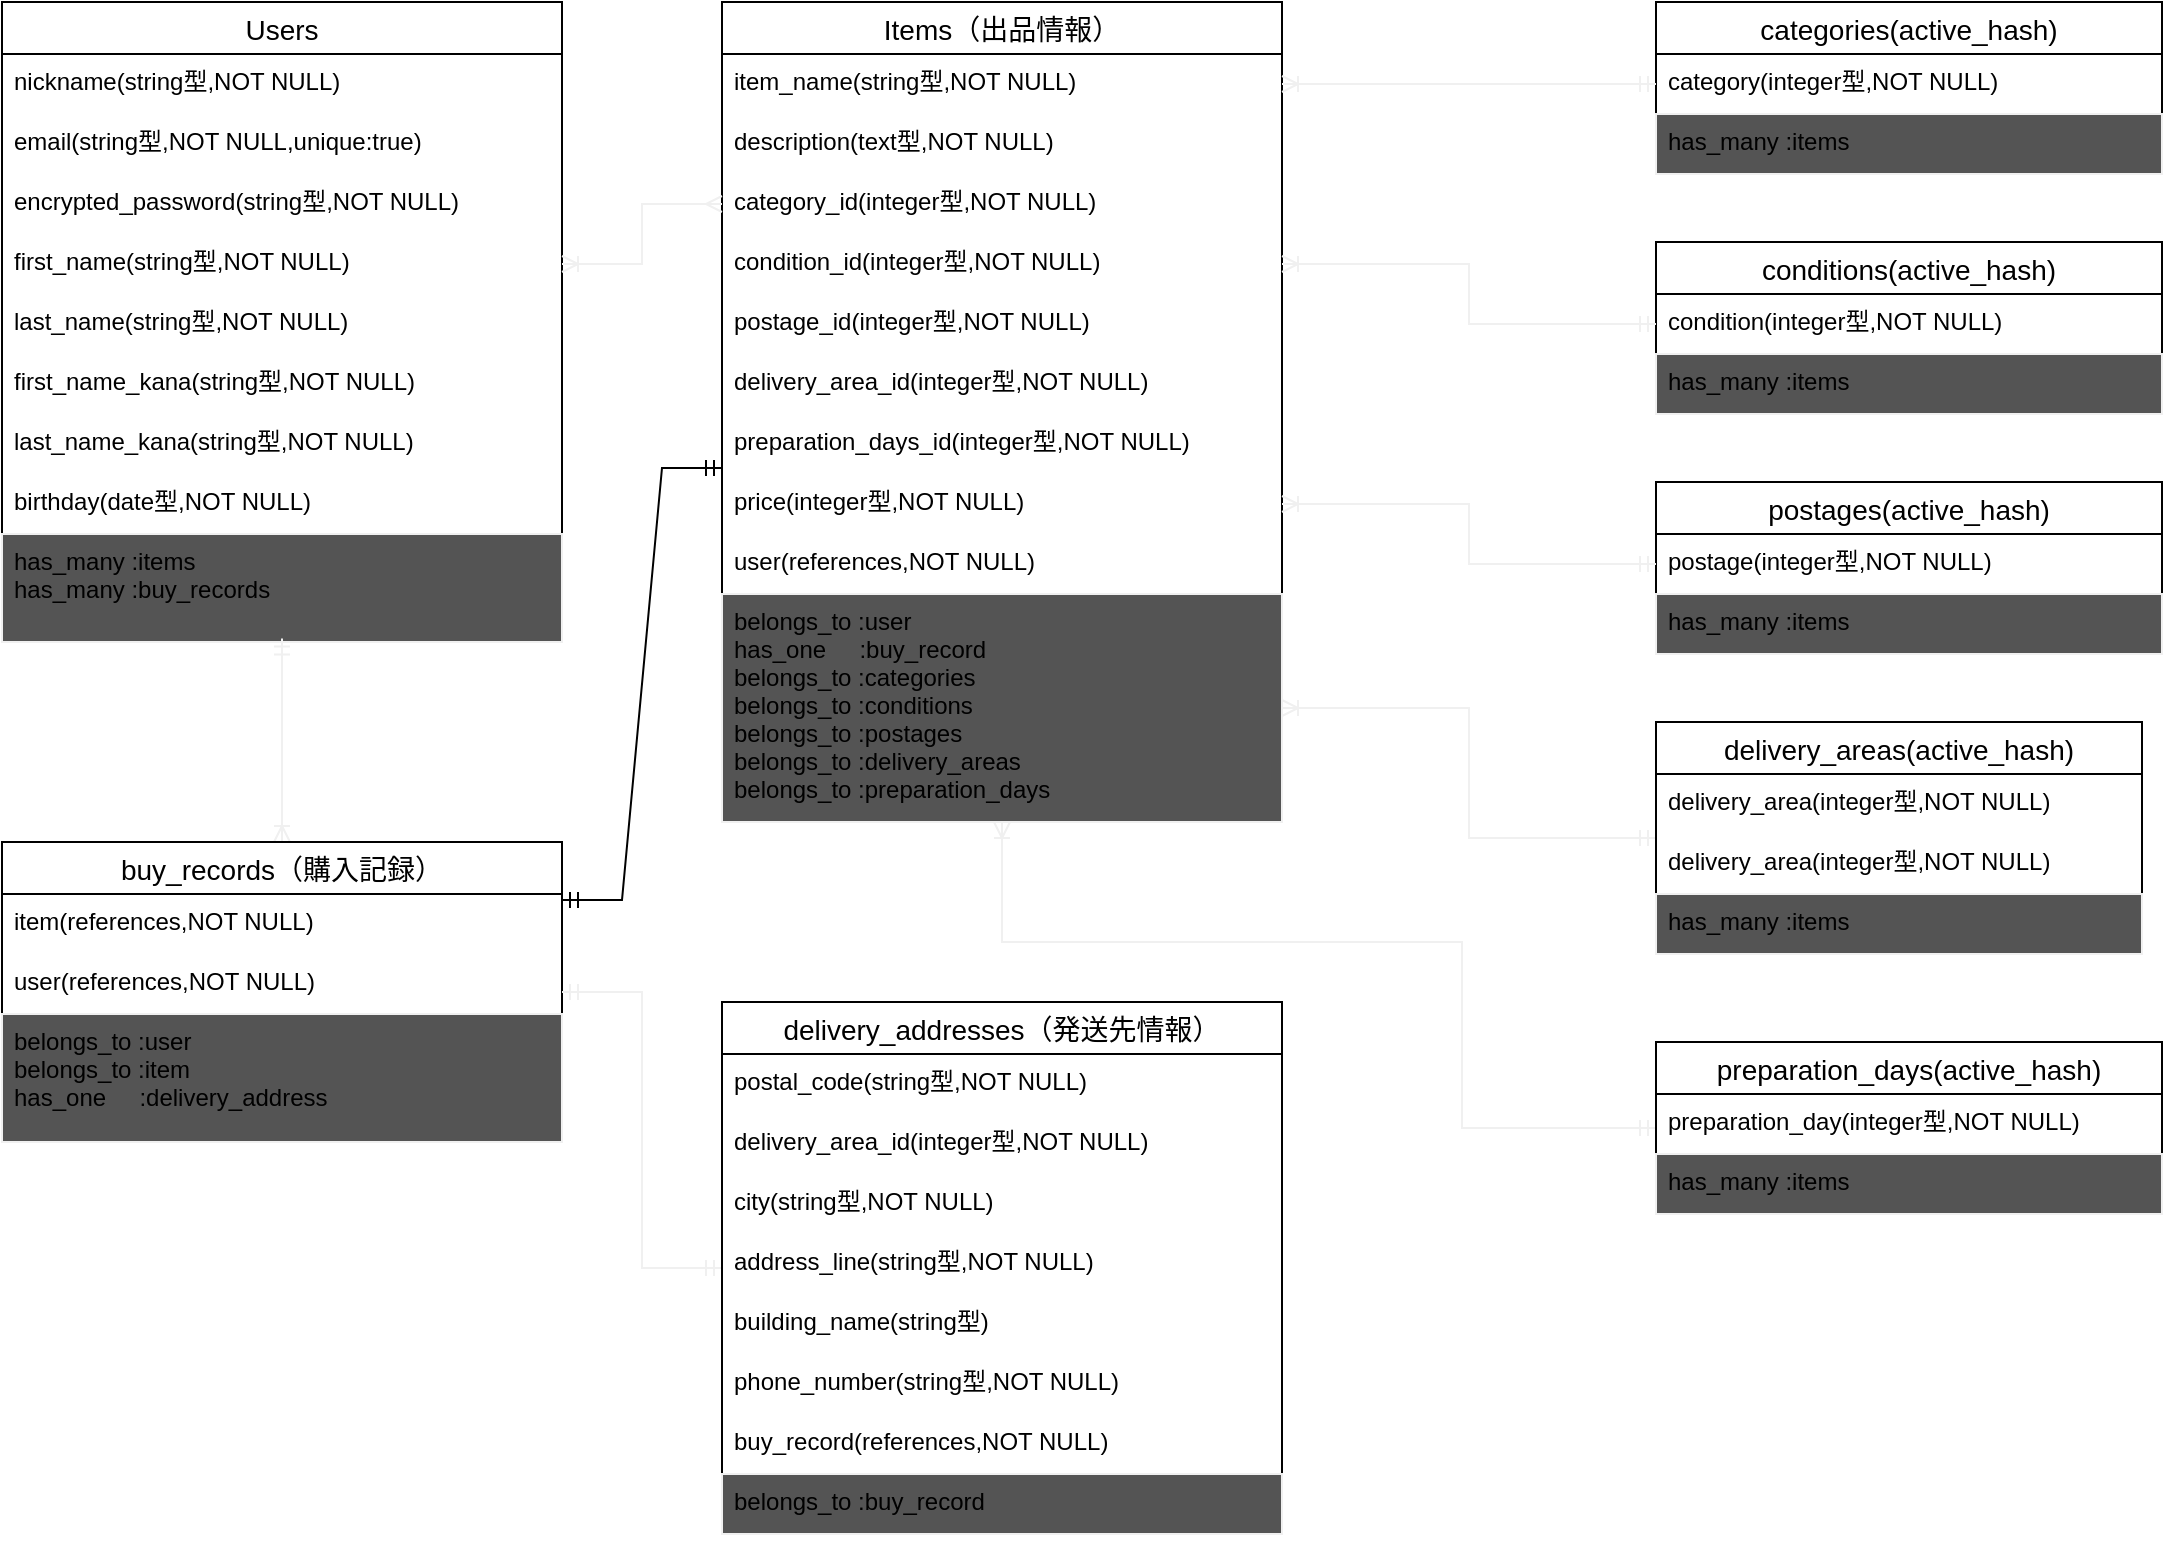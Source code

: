 <mxfile>
    <diagram id="bUGXnGNIzC61SLatIItR" name="ページ1">
        <mxGraphModel dx="1485" dy="761" grid="1" gridSize="10" guides="1" tooltips="1" connect="1" arrows="1" fold="1" page="1" pageScale="1" pageWidth="827" pageHeight="1169" math="0" shadow="0">
            <root>
                <mxCell id="0"/>
                <mxCell id="1" parent="0"/>
                <mxCell id="15" value="Users" style="swimlane;fontStyle=0;childLayout=stackLayout;horizontal=1;startSize=26;horizontalStack=0;resizeParent=1;resizeParentMax=0;resizeLast=0;collapsible=1;marginBottom=0;align=center;fontSize=14;" parent="1" vertex="1">
                    <mxGeometry width="280" height="320" as="geometry"/>
                </mxCell>
                <mxCell id="16" value="nickname(string型,NOT NULL)" style="text;strokeColor=none;fillColor=none;spacingLeft=4;spacingRight=4;overflow=hidden;rotatable=0;points=[[0,0.5],[1,0.5]];portConstraint=eastwest;fontSize=12;" parent="15" vertex="1">
                    <mxGeometry y="26" width="280" height="30" as="geometry"/>
                </mxCell>
                <mxCell id="17" value="email(string型,NOT NULL,unique:true)" style="text;strokeColor=none;fillColor=none;spacingLeft=4;spacingRight=4;overflow=hidden;rotatable=0;points=[[0,0.5],[1,0.5]];portConstraint=eastwest;fontSize=12;" parent="15" vertex="1">
                    <mxGeometry y="56" width="280" height="30" as="geometry"/>
                </mxCell>
                <mxCell id="18" value="encrypted_password(string型,NOT NULL)" style="text;strokeColor=none;fillColor=none;spacingLeft=4;spacingRight=4;overflow=hidden;rotatable=0;points=[[0,0.5],[1,0.5]];portConstraint=eastwest;fontSize=12;" parent="15" vertex="1">
                    <mxGeometry y="86" width="280" height="30" as="geometry"/>
                </mxCell>
                <mxCell id="19" value="first_name(string型,NOT NULL)" style="text;strokeColor=none;fillColor=none;spacingLeft=4;spacingRight=4;overflow=hidden;rotatable=0;points=[[0,0.5],[1,0.5]];portConstraint=eastwest;fontSize=12;" parent="15" vertex="1">
                    <mxGeometry y="116" width="280" height="30" as="geometry"/>
                </mxCell>
                <mxCell id="20" value="last_name(string型,NOT NULL)" style="text;strokeColor=none;fillColor=none;spacingLeft=4;spacingRight=4;overflow=hidden;rotatable=0;points=[[0,0.5],[1,0.5]];portConstraint=eastwest;fontSize=12;" parent="15" vertex="1">
                    <mxGeometry y="146" width="280" height="30" as="geometry"/>
                </mxCell>
                <mxCell id="21" value="first_name_kana(string型,NOT NULL)" style="text;strokeColor=none;fillColor=none;spacingLeft=4;spacingRight=4;overflow=hidden;rotatable=0;points=[[0,0.5],[1,0.5]];portConstraint=eastwest;fontSize=12;" parent="15" vertex="1">
                    <mxGeometry y="176" width="280" height="30" as="geometry"/>
                </mxCell>
                <mxCell id="111" value="last_name_kana(string型,NOT NULL)" style="text;strokeColor=none;fillColor=none;spacingLeft=4;spacingRight=4;overflow=hidden;rotatable=0;points=[[0,0.5],[1,0.5]];portConstraint=eastwest;fontSize=12;" vertex="1" parent="15">
                    <mxGeometry y="206" width="280" height="30" as="geometry"/>
                </mxCell>
                <mxCell id="23" value="birthday(date型,NOT NULL)" style="text;strokeColor=none;fillColor=none;spacingLeft=4;spacingRight=4;overflow=hidden;rotatable=0;points=[[0,0.5],[1,0.5]];portConstraint=eastwest;fontSize=12;" parent="15" vertex="1">
                    <mxGeometry y="236" width="280" height="30" as="geometry"/>
                </mxCell>
                <mxCell id="100" value="has_many :items&#10;has_many :buy_records" style="text;spacingLeft=4;spacingRight=4;overflow=hidden;rotatable=0;points=[[0,0.5],[1,0.5]];portConstraint=eastwest;fontSize=12;strokeColor=#f0f0f0;fillColor=#545454;" parent="15" vertex="1">
                    <mxGeometry y="266" width="280" height="54" as="geometry"/>
                </mxCell>
                <mxCell id="24" value="Items（出品情報）" style="swimlane;fontStyle=0;childLayout=stackLayout;horizontal=1;startSize=26;horizontalStack=0;resizeParent=1;resizeParentMax=0;resizeLast=0;collapsible=1;marginBottom=0;align=center;fontSize=14;" parent="1" vertex="1">
                    <mxGeometry x="360" width="280" height="410" as="geometry"/>
                </mxCell>
                <mxCell id="26" value="item_name(string型,NOT NULL)" style="text;strokeColor=none;fillColor=none;spacingLeft=4;spacingRight=4;overflow=hidden;rotatable=0;points=[[0,0.5],[1,0.5]];portConstraint=eastwest;fontSize=12;" parent="24" vertex="1">
                    <mxGeometry y="26" width="280" height="30" as="geometry"/>
                </mxCell>
                <mxCell id="27" value="description(text型,NOT NULL)" style="text;strokeColor=none;fillColor=none;spacingLeft=4;spacingRight=4;overflow=hidden;rotatable=0;points=[[0,0.5],[1,0.5]];portConstraint=eastwest;fontSize=12;" parent="24" vertex="1">
                    <mxGeometry y="56" width="280" height="30" as="geometry"/>
                </mxCell>
                <mxCell id="28" value="category_id(integer型,NOT NULL)" style="text;strokeColor=none;fillColor=none;spacingLeft=4;spacingRight=4;overflow=hidden;rotatable=0;points=[[0,0.5],[1,0.5]];portConstraint=eastwest;fontSize=12;" parent="24" vertex="1">
                    <mxGeometry y="86" width="280" height="30" as="geometry"/>
                </mxCell>
                <mxCell id="29" value="condition_id(integer型,NOT NULL)" style="text;strokeColor=none;fillColor=none;spacingLeft=4;spacingRight=4;overflow=hidden;rotatable=0;points=[[0,0.5],[1,0.5]];portConstraint=eastwest;fontSize=12;" parent="24" vertex="1">
                    <mxGeometry y="116" width="280" height="30" as="geometry"/>
                </mxCell>
                <mxCell id="33" value="postage_id(integer型,NOT NULL)" style="text;strokeColor=none;fillColor=none;spacingLeft=4;spacingRight=4;overflow=hidden;rotatable=0;points=[[0,0.5],[1,0.5]];portConstraint=eastwest;fontSize=12;" parent="24" vertex="1">
                    <mxGeometry y="146" width="280" height="30" as="geometry"/>
                </mxCell>
                <mxCell id="34" value="delivery_area_id(integer型,NOT NULL)" style="text;strokeColor=none;fillColor=none;spacingLeft=4;spacingRight=4;overflow=hidden;rotatable=0;points=[[0,0.5],[1,0.5]];portConstraint=eastwest;fontSize=12;" parent="24" vertex="1">
                    <mxGeometry y="176" width="280" height="30" as="geometry"/>
                </mxCell>
                <mxCell id="35" value="preparation_days_id(integer型,NOT NULL)" style="text;strokeColor=none;fillColor=none;spacingLeft=4;spacingRight=4;overflow=hidden;rotatable=0;points=[[0,0.5],[1,0.5]];portConstraint=eastwest;fontSize=12;" parent="24" vertex="1">
                    <mxGeometry y="206" width="280" height="30" as="geometry"/>
                </mxCell>
                <mxCell id="36" value="price(integer型,NOT NULL)" style="text;strokeColor=none;fillColor=none;spacingLeft=4;spacingRight=4;overflow=hidden;rotatable=0;points=[[0,0.5],[1,0.5]];portConstraint=eastwest;fontSize=12;" parent="24" vertex="1">
                    <mxGeometry y="236" width="280" height="30" as="geometry"/>
                </mxCell>
                <mxCell id="37" value="user(references,NOT NULL)" style="text;strokeColor=none;fillColor=none;spacingLeft=4;spacingRight=4;overflow=hidden;rotatable=0;points=[[0,0.5],[1,0.5]];portConstraint=eastwest;fontSize=12;" parent="24" vertex="1">
                    <mxGeometry y="266" width="280" height="30" as="geometry"/>
                </mxCell>
                <mxCell id="96" value="belongs_to :user&#10;has_one     :buy_record&#10;belongs_to :categories&#10;belongs_to :conditions&#10;belongs_to :postages&#10;belongs_to :delivery_areas&#10;belongs_to :preparation_days" style="text;spacingLeft=4;spacingRight=4;overflow=hidden;rotatable=0;points=[[0,0.5],[1,0.5]];portConstraint=eastwest;fontSize=12;strokeColor=#f0f0f0;fillColor=#545454;" parent="24" vertex="1">
                    <mxGeometry y="296" width="280" height="114" as="geometry"/>
                </mxCell>
                <mxCell id="73" style="edgeStyle=orthogonalEdgeStyle;rounded=0;orthogonalLoop=1;jettySize=auto;html=1;entryX=0.5;entryY=0.967;entryDx=0;entryDy=0;entryPerimeter=0;startArrow=ERoneToMany;startFill=0;endArrow=ERmandOne;endFill=0;strokeColor=#f0f0f0;" parent="1" source="38" target="100" edge="1">
                    <mxGeometry relative="1" as="geometry">
                        <Array as="points">
                            <mxPoint x="140" y="370"/>
                            <mxPoint x="140" y="370"/>
                        </Array>
                    </mxGeometry>
                </mxCell>
                <mxCell id="38" value="buy_records（購入記録）" style="swimlane;fontStyle=0;childLayout=stackLayout;horizontal=1;startSize=26;horizontalStack=0;resizeParent=1;resizeParentMax=0;resizeLast=0;collapsible=1;marginBottom=0;align=center;fontSize=14;" parent="1" vertex="1">
                    <mxGeometry y="420" width="280" height="150" as="geometry"/>
                </mxCell>
                <mxCell id="39" value="item(references,NOT NULL)" style="text;strokeColor=none;fillColor=none;spacingLeft=4;spacingRight=4;overflow=hidden;rotatable=0;points=[[0,0.5],[1,0.5]];portConstraint=eastwest;fontSize=12;" parent="38" vertex="1">
                    <mxGeometry y="26" width="280" height="30" as="geometry"/>
                </mxCell>
                <mxCell id="40" value="user(references,NOT NULL)" style="text;strokeColor=none;fillColor=none;spacingLeft=4;spacingRight=4;overflow=hidden;rotatable=0;points=[[0,0.5],[1,0.5]];portConstraint=eastwest;fontSize=12;" parent="38" vertex="1">
                    <mxGeometry y="56" width="280" height="30" as="geometry"/>
                </mxCell>
                <mxCell id="101" value="belongs_to :user&#10;belongs_to :item&#10;has_one     :delivery_address&#10;" style="text;spacingLeft=4;spacingRight=4;overflow=hidden;rotatable=0;points=[[0,0.5],[1,0.5]];portConstraint=eastwest;fontSize=12;strokeColor=#f0f0f0;fillColor=#545454;" parent="38" vertex="1">
                    <mxGeometry y="86" width="280" height="64" as="geometry"/>
                </mxCell>
                <mxCell id="68" style="edgeStyle=orthogonalEdgeStyle;rounded=0;orthogonalLoop=1;jettySize=auto;html=1;startArrow=ERmandOne;startFill=0;endArrow=ERmandOne;endFill=0;strokeColor=#f0f0f0;" parent="1" source="42" target="38" edge="1">
                    <mxGeometry relative="1" as="geometry"/>
                </mxCell>
                <mxCell id="42" value="delivery_addresses（発送先情報）" style="swimlane;fontStyle=0;childLayout=stackLayout;horizontal=1;startSize=26;horizontalStack=0;resizeParent=1;resizeParentMax=0;resizeLast=0;collapsible=1;marginBottom=0;align=center;fontSize=14;" parent="1" vertex="1">
                    <mxGeometry x="360" y="500" width="280" height="266" as="geometry"/>
                </mxCell>
                <mxCell id="43" value="postal_code(string型,NOT NULL)" style="text;strokeColor=none;fillColor=none;spacingLeft=4;spacingRight=4;overflow=hidden;rotatable=0;points=[[0,0.5],[1,0.5]];portConstraint=eastwest;fontSize=12;" parent="42" vertex="1">
                    <mxGeometry y="26" width="280" height="30" as="geometry"/>
                </mxCell>
                <mxCell id="44" value="delivery_area_id(integer型,NOT NULL)" style="text;strokeColor=none;fillColor=none;spacingLeft=4;spacingRight=4;overflow=hidden;rotatable=0;points=[[0,0.5],[1,0.5]];portConstraint=eastwest;fontSize=12;" parent="42" vertex="1">
                    <mxGeometry y="56" width="280" height="30" as="geometry"/>
                </mxCell>
                <mxCell id="45" value="city(string型,NOT NULL)" style="text;strokeColor=none;fillColor=none;spacingLeft=4;spacingRight=4;overflow=hidden;rotatable=0;points=[[0,0.5],[1,0.5]];portConstraint=eastwest;fontSize=12;" parent="42" vertex="1">
                    <mxGeometry y="86" width="280" height="30" as="geometry"/>
                </mxCell>
                <mxCell id="47" value="address_line(string型,NOT NULL)" style="text;strokeColor=none;fillColor=none;spacingLeft=4;spacingRight=4;overflow=hidden;rotatable=0;points=[[0,0.5],[1,0.5]];portConstraint=eastwest;fontSize=12;" parent="42" vertex="1">
                    <mxGeometry y="116" width="280" height="30" as="geometry"/>
                </mxCell>
                <mxCell id="48" value="building_name(string型)" style="text;strokeColor=none;fillColor=none;spacingLeft=4;spacingRight=4;overflow=hidden;rotatable=0;points=[[0,0.5],[1,0.5]];portConstraint=eastwest;fontSize=12;" parent="42" vertex="1">
                    <mxGeometry y="146" width="280" height="30" as="geometry"/>
                </mxCell>
                <mxCell id="50" value="phone_number(string型,NOT NULL)" style="text;strokeColor=none;fillColor=none;spacingLeft=4;spacingRight=4;overflow=hidden;rotatable=0;points=[[0,0.5],[1,0.5]];portConstraint=eastwest;fontSize=12;" parent="42" vertex="1">
                    <mxGeometry y="176" width="280" height="30" as="geometry"/>
                </mxCell>
                <mxCell id="110" value="buy_record(references,NOT NULL)" style="text;strokeColor=none;fillColor=none;spacingLeft=4;spacingRight=4;overflow=hidden;rotatable=0;points=[[0,0.5],[1,0.5]];portConstraint=eastwest;fontSize=12;" vertex="1" parent="42">
                    <mxGeometry y="206" width="280" height="30" as="geometry"/>
                </mxCell>
                <mxCell id="102" value="belongs_to :buy_record" style="text;spacingLeft=4;spacingRight=4;overflow=hidden;rotatable=0;points=[[0,0.5],[1,0.5]];portConstraint=eastwest;fontSize=12;strokeColor=#f0f0f0;fillColor=#545454;" parent="42" vertex="1">
                    <mxGeometry y="236" width="280" height="30" as="geometry"/>
                </mxCell>
                <mxCell id="51" value="" style="edgeStyle=entityRelationEdgeStyle;fontSize=12;html=1;endArrow=ERmandOne;startArrow=ERmandOne;exitX=1;exitY=0.1;exitDx=0;exitDy=0;exitPerimeter=0;entryX=0;entryY=-0.1;entryDx=0;entryDy=0;entryPerimeter=0;rounded=0;endFill=0;startFill=0;" parent="1" source="39" target="36" edge="1">
                    <mxGeometry width="100" height="100" relative="1" as="geometry">
                        <mxPoint x="340" y="380" as="sourcePoint"/>
                        <mxPoint x="330" y="300" as="targetPoint"/>
                    </mxGeometry>
                </mxCell>
                <mxCell id="65" style="edgeStyle=orthogonalEdgeStyle;rounded=0;orthogonalLoop=1;jettySize=auto;html=1;exitX=1;exitY=0.5;exitDx=0;exitDy=0;strokeColor=#f0f0f0;startArrow=ERoneToMany;startFill=0;endArrow=ERmany;endFill=0;" parent="1" source="19" target="28" edge="1">
                    <mxGeometry relative="1" as="geometry"/>
                </mxCell>
                <mxCell id="74" value="categories(active_hash)" style="swimlane;fontStyle=0;childLayout=stackLayout;horizontal=1;startSize=26;horizontalStack=0;resizeParent=1;resizeParentMax=0;resizeLast=0;collapsible=1;marginBottom=0;align=center;fontSize=14;" parent="1" vertex="1">
                    <mxGeometry x="827" width="253" height="86" as="geometry"/>
                </mxCell>
                <mxCell id="75" value="category(integer型,NOT NULL)" style="text;strokeColor=none;fillColor=none;spacingLeft=4;spacingRight=4;overflow=hidden;rotatable=0;points=[[0,0.5],[1,0.5]];portConstraint=eastwest;fontSize=12;" parent="74" vertex="1">
                    <mxGeometry y="26" width="253" height="30" as="geometry"/>
                </mxCell>
                <mxCell id="90" value="has_many :items" style="text;spacingLeft=4;spacingRight=4;overflow=hidden;rotatable=0;points=[[0,0.5],[1,0.5]];portConstraint=eastwest;fontSize=12;strokeColor=#f0f0f0;fillColor=#545454;" parent="74" vertex="1">
                    <mxGeometry y="56" width="253" height="30" as="geometry"/>
                </mxCell>
                <mxCell id="78" value="conditions(active_hash)" style="swimlane;fontStyle=0;childLayout=stackLayout;horizontal=1;startSize=26;horizontalStack=0;resizeParent=1;resizeParentMax=0;resizeLast=0;collapsible=1;marginBottom=0;align=center;fontSize=14;" parent="1" vertex="1">
                    <mxGeometry x="827" y="120" width="253" height="86" as="geometry"/>
                </mxCell>
                <mxCell id="79" value="condition(integer型,NOT NULL)" style="text;strokeColor=none;fillColor=none;spacingLeft=4;spacingRight=4;overflow=hidden;rotatable=0;points=[[0,0.5],[1,0.5]];portConstraint=eastwest;fontSize=12;" parent="78" vertex="1">
                    <mxGeometry y="26" width="253" height="30" as="geometry"/>
                </mxCell>
                <mxCell id="91" value="has_many :items" style="text;spacingLeft=4;spacingRight=4;overflow=hidden;rotatable=0;points=[[0,0.5],[1,0.5]];portConstraint=eastwest;fontSize=12;strokeColor=#f0f0f0;fillColor=#545454;" parent="78" vertex="1">
                    <mxGeometry y="56" width="253" height="30" as="geometry"/>
                </mxCell>
                <mxCell id="80" value="postages(active_hash)" style="swimlane;fontStyle=0;childLayout=stackLayout;horizontal=1;startSize=26;horizontalStack=0;resizeParent=1;resizeParentMax=0;resizeLast=0;collapsible=1;marginBottom=0;align=center;fontSize=14;" parent="1" vertex="1">
                    <mxGeometry x="827" y="240" width="253" height="86" as="geometry"/>
                </mxCell>
                <mxCell id="81" value="postage(integer型,NOT NULL)" style="text;strokeColor=none;fillColor=none;spacingLeft=4;spacingRight=4;overflow=hidden;rotatable=0;points=[[0,0.5],[1,0.5]];portConstraint=eastwest;fontSize=12;" parent="80" vertex="1">
                    <mxGeometry y="26" width="253" height="30" as="geometry"/>
                </mxCell>
                <mxCell id="93" value="has_many :items" style="text;spacingLeft=4;spacingRight=4;overflow=hidden;rotatable=0;points=[[0,0.5],[1,0.5]];portConstraint=eastwest;fontSize=12;strokeColor=#f0f0f0;fillColor=#545454;" parent="80" vertex="1">
                    <mxGeometry y="56" width="253" height="30" as="geometry"/>
                </mxCell>
                <mxCell id="108" style="edgeStyle=orthogonalEdgeStyle;rounded=0;orthogonalLoop=1;jettySize=auto;html=1;startArrow=ERmandOne;startFill=0;endArrow=ERoneToMany;endFill=0;strokeColor=#f0f0f0;" parent="1" source="84" target="96" edge="1">
                    <mxGeometry relative="1" as="geometry"/>
                </mxCell>
                <mxCell id="84" value="delivery_areas(active_hash)" style="swimlane;fontStyle=0;childLayout=stackLayout;horizontal=1;startSize=26;horizontalStack=0;resizeParent=1;resizeParentMax=0;resizeLast=0;collapsible=1;marginBottom=0;align=center;fontSize=14;" parent="1" vertex="1">
                    <mxGeometry x="827" y="360" width="243" height="116" as="geometry"/>
                </mxCell>
                <mxCell id="106" value="delivery_area(integer型,NOT NULL)" style="text;strokeColor=none;fillColor=none;spacingLeft=4;spacingRight=4;overflow=hidden;rotatable=0;points=[[0,0.5],[1,0.5]];portConstraint=eastwest;fontSize=12;" parent="84" vertex="1">
                    <mxGeometry y="26" width="243" height="30" as="geometry"/>
                </mxCell>
                <mxCell id="85" value="delivery_area(integer型,NOT NULL)" style="text;strokeColor=none;fillColor=none;spacingLeft=4;spacingRight=4;overflow=hidden;rotatable=0;points=[[0,0.5],[1,0.5]];portConstraint=eastwest;fontSize=12;" parent="84" vertex="1">
                    <mxGeometry y="56" width="243" height="30" as="geometry"/>
                </mxCell>
                <mxCell id="94" value="has_many :items" style="text;spacingLeft=4;spacingRight=4;overflow=hidden;rotatable=0;points=[[0,0.5],[1,0.5]];portConstraint=eastwest;fontSize=12;strokeColor=#f0f0f0;fillColor=#545454;" parent="84" vertex="1">
                    <mxGeometry y="86" width="243" height="30" as="geometry"/>
                </mxCell>
                <mxCell id="109" style="edgeStyle=orthogonalEdgeStyle;rounded=0;orthogonalLoop=1;jettySize=auto;html=1;startArrow=ERmandOne;startFill=0;endArrow=ERoneToMany;endFill=0;strokeColor=#f0f0f0;" parent="1" source="88" target="96" edge="1">
                    <mxGeometry relative="1" as="geometry">
                        <mxPoint x="720" y="420" as="targetPoint"/>
                        <Array as="points">
                            <mxPoint x="730" y="563"/>
                            <mxPoint x="730" y="470"/>
                            <mxPoint x="500" y="470"/>
                        </Array>
                    </mxGeometry>
                </mxCell>
                <mxCell id="88" value="preparation_days(active_hash)" style="swimlane;fontStyle=0;childLayout=stackLayout;horizontal=1;startSize=26;horizontalStack=0;resizeParent=1;resizeParentMax=0;resizeLast=0;collapsible=1;marginBottom=0;align=center;fontSize=14;" parent="1" vertex="1">
                    <mxGeometry x="827" y="520" width="253" height="86" as="geometry"/>
                </mxCell>
                <mxCell id="89" value="preparation_day(integer型,NOT NULL)" style="text;strokeColor=none;fillColor=none;spacingLeft=4;spacingRight=4;overflow=hidden;rotatable=0;points=[[0,0.5],[1,0.5]];portConstraint=eastwest;fontSize=12;" parent="88" vertex="1">
                    <mxGeometry y="26" width="253" height="30" as="geometry"/>
                </mxCell>
                <mxCell id="95" value="has_many :items" style="text;spacingLeft=4;spacingRight=4;overflow=hidden;rotatable=0;points=[[0,0.5],[1,0.5]];portConstraint=eastwest;fontSize=12;strokeColor=#f0f0f0;fillColor=#545454;" parent="88" vertex="1">
                    <mxGeometry y="56" width="253" height="30" as="geometry"/>
                </mxCell>
                <mxCell id="103" style="edgeStyle=orthogonalEdgeStyle;rounded=0;orthogonalLoop=1;jettySize=auto;html=1;entryX=1;entryY=0.5;entryDx=0;entryDy=0;startArrow=ERmandOne;startFill=0;endArrow=ERoneToMany;endFill=0;strokeColor=#f0f0f0;" parent="1" source="75" edge="1">
                    <mxGeometry relative="1" as="geometry">
                        <mxPoint x="640" y="41" as="targetPoint"/>
                    </mxGeometry>
                </mxCell>
                <mxCell id="104" style="edgeStyle=orthogonalEdgeStyle;rounded=0;orthogonalLoop=1;jettySize=auto;html=1;entryX=1;entryY=0.5;entryDx=0;entryDy=0;startArrow=ERmandOne;startFill=0;endArrow=ERoneToMany;endFill=0;strokeColor=#f0f0f0;" parent="1" source="79" target="29" edge="1">
                    <mxGeometry relative="1" as="geometry"/>
                </mxCell>
                <mxCell id="105" style="edgeStyle=orthogonalEdgeStyle;rounded=0;orthogonalLoop=1;jettySize=auto;html=1;entryX=1;entryY=0.5;entryDx=0;entryDy=0;startArrow=ERmandOne;startFill=0;endArrow=ERoneToMany;endFill=0;strokeColor=#f0f0f0;" parent="1" source="81" target="36" edge="1">
                    <mxGeometry relative="1" as="geometry"/>
                </mxCell>
            </root>
        </mxGraphModel>
    </diagram>
</mxfile>